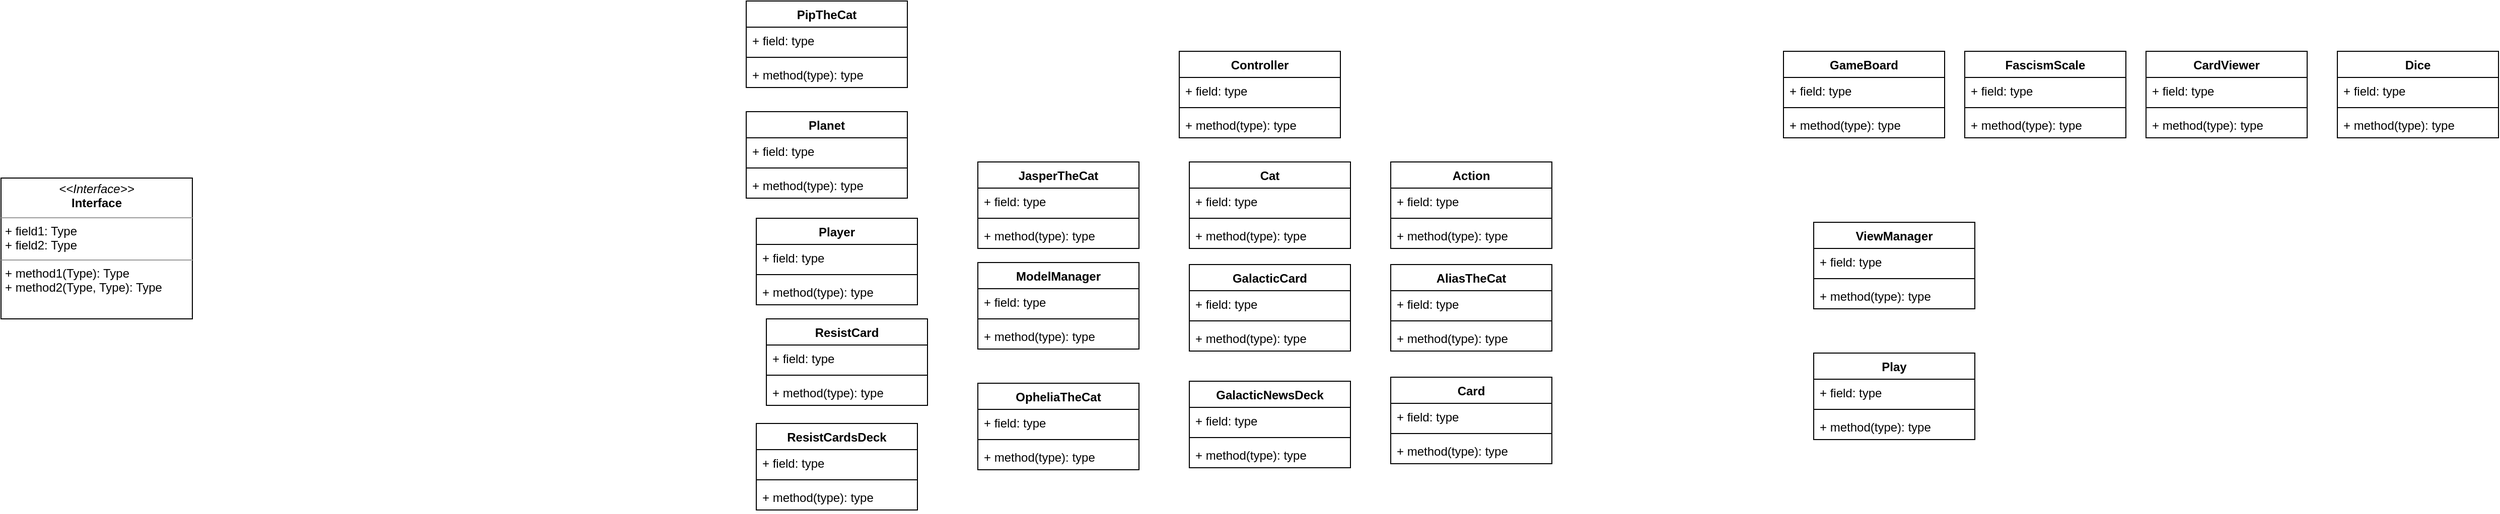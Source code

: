 <mxfile version="20.5.3" type="github">
  <diagram id="kWUGdpk_LTITHDIgR2Lf" name="Page-2">
    <mxGraphModel dx="2128" dy="539" grid="1" gridSize="10" guides="1" tooltips="1" connect="1" arrows="1" fold="1" page="1" pageScale="1" pageWidth="850" pageHeight="1100" math="0" shadow="0">
      <root>
        <mxCell id="0" />
        <mxCell id="1" parent="0" />
        <mxCell id="JQG7szLsVoPtQsITSdDX-5" value="FascismScale" style="swimlane;fontStyle=1;align=center;verticalAlign=top;childLayout=stackLayout;horizontal=1;startSize=26;horizontalStack=0;resizeParent=1;resizeParentMax=0;resizeLast=0;collapsible=1;marginBottom=0;" parent="1" vertex="1">
          <mxGeometry x="1180" y="80" width="160" height="86" as="geometry" />
        </mxCell>
        <mxCell id="JQG7szLsVoPtQsITSdDX-6" value="+ field: type" style="text;strokeColor=none;fillColor=none;align=left;verticalAlign=top;spacingLeft=4;spacingRight=4;overflow=hidden;rotatable=0;points=[[0,0.5],[1,0.5]];portConstraint=eastwest;" parent="JQG7szLsVoPtQsITSdDX-5" vertex="1">
          <mxGeometry y="26" width="160" height="26" as="geometry" />
        </mxCell>
        <mxCell id="JQG7szLsVoPtQsITSdDX-7" value="" style="line;strokeWidth=1;fillColor=none;align=left;verticalAlign=middle;spacingTop=-1;spacingLeft=3;spacingRight=3;rotatable=0;labelPosition=right;points=[];portConstraint=eastwest;strokeColor=inherit;" parent="JQG7szLsVoPtQsITSdDX-5" vertex="1">
          <mxGeometry y="52" width="160" height="8" as="geometry" />
        </mxCell>
        <mxCell id="JQG7szLsVoPtQsITSdDX-8" value="+ method(type): type" style="text;strokeColor=none;fillColor=none;align=left;verticalAlign=top;spacingLeft=4;spacingRight=4;overflow=hidden;rotatable=0;points=[[0,0.5],[1,0.5]];portConstraint=eastwest;" parent="JQG7szLsVoPtQsITSdDX-5" vertex="1">
          <mxGeometry y="60" width="160" height="26" as="geometry" />
        </mxCell>
        <mxCell id="JQG7szLsVoPtQsITSdDX-9" value="&lt;p style=&quot;margin:0px;margin-top:4px;text-align:center;&quot;&gt;&lt;i&gt;&amp;lt;&amp;lt;Interface&amp;gt;&amp;gt;&lt;/i&gt;&lt;br/&gt;&lt;b&gt;Interface&lt;/b&gt;&lt;/p&gt;&lt;hr size=&quot;1&quot;/&gt;&lt;p style=&quot;margin:0px;margin-left:4px;&quot;&gt;+ field1: Type&lt;br/&gt;+ field2: Type&lt;/p&gt;&lt;hr size=&quot;1&quot;/&gt;&lt;p style=&quot;margin:0px;margin-left:4px;&quot;&gt;+ method1(Type): Type&lt;br/&gt;+ method2(Type, Type): Type&lt;/p&gt;" style="verticalAlign=top;align=left;overflow=fill;fontSize=12;fontFamily=Helvetica;html=1;" parent="1" vertex="1">
          <mxGeometry x="-770" y="206" width="190" height="140" as="geometry" />
        </mxCell>
        <mxCell id="JQG7szLsVoPtQsITSdDX-14" value="GameBoard" style="swimlane;fontStyle=1;align=center;verticalAlign=top;childLayout=stackLayout;horizontal=1;startSize=26;horizontalStack=0;resizeParent=1;resizeParentMax=0;resizeLast=0;collapsible=1;marginBottom=0;" parent="1" vertex="1">
          <mxGeometry x="1000" y="80" width="160" height="86" as="geometry" />
        </mxCell>
        <mxCell id="JQG7szLsVoPtQsITSdDX-15" value="+ field: type" style="text;strokeColor=none;fillColor=none;align=left;verticalAlign=top;spacingLeft=4;spacingRight=4;overflow=hidden;rotatable=0;points=[[0,0.5],[1,0.5]];portConstraint=eastwest;" parent="JQG7szLsVoPtQsITSdDX-14" vertex="1">
          <mxGeometry y="26" width="160" height="26" as="geometry" />
        </mxCell>
        <mxCell id="JQG7szLsVoPtQsITSdDX-16" value="" style="line;strokeWidth=1;fillColor=none;align=left;verticalAlign=middle;spacingTop=-1;spacingLeft=3;spacingRight=3;rotatable=0;labelPosition=right;points=[];portConstraint=eastwest;strokeColor=inherit;" parent="JQG7szLsVoPtQsITSdDX-14" vertex="1">
          <mxGeometry y="52" width="160" height="8" as="geometry" />
        </mxCell>
        <mxCell id="JQG7szLsVoPtQsITSdDX-17" value="+ method(type): type" style="text;strokeColor=none;fillColor=none;align=left;verticalAlign=top;spacingLeft=4;spacingRight=4;overflow=hidden;rotatable=0;points=[[0,0.5],[1,0.5]];portConstraint=eastwest;" parent="JQG7szLsVoPtQsITSdDX-14" vertex="1">
          <mxGeometry y="60" width="160" height="26" as="geometry" />
        </mxCell>
        <mxCell id="JQG7szLsVoPtQsITSdDX-21" value="CardViewer" style="swimlane;fontStyle=1;align=center;verticalAlign=top;childLayout=stackLayout;horizontal=1;startSize=26;horizontalStack=0;resizeParent=1;resizeParentMax=0;resizeLast=0;collapsible=1;marginBottom=0;" parent="1" vertex="1">
          <mxGeometry x="1360" y="80" width="160" height="86" as="geometry" />
        </mxCell>
        <mxCell id="JQG7szLsVoPtQsITSdDX-22" value="+ field: type" style="text;strokeColor=none;fillColor=none;align=left;verticalAlign=top;spacingLeft=4;spacingRight=4;overflow=hidden;rotatable=0;points=[[0,0.5],[1,0.5]];portConstraint=eastwest;" parent="JQG7szLsVoPtQsITSdDX-21" vertex="1">
          <mxGeometry y="26" width="160" height="26" as="geometry" />
        </mxCell>
        <mxCell id="JQG7szLsVoPtQsITSdDX-23" value="" style="line;strokeWidth=1;fillColor=none;align=left;verticalAlign=middle;spacingTop=-1;spacingLeft=3;spacingRight=3;rotatable=0;labelPosition=right;points=[];portConstraint=eastwest;strokeColor=inherit;" parent="JQG7szLsVoPtQsITSdDX-21" vertex="1">
          <mxGeometry y="52" width="160" height="8" as="geometry" />
        </mxCell>
        <mxCell id="JQG7szLsVoPtQsITSdDX-24" value="+ method(type): type" style="text;strokeColor=none;fillColor=none;align=left;verticalAlign=top;spacingLeft=4;spacingRight=4;overflow=hidden;rotatable=0;points=[[0,0.5],[1,0.5]];portConstraint=eastwest;" parent="JQG7szLsVoPtQsITSdDX-21" vertex="1">
          <mxGeometry y="60" width="160" height="26" as="geometry" />
        </mxCell>
        <mxCell id="JQG7szLsVoPtQsITSdDX-25" value="Dice" style="swimlane;fontStyle=1;align=center;verticalAlign=top;childLayout=stackLayout;horizontal=1;startSize=26;horizontalStack=0;resizeParent=1;resizeParentMax=0;resizeLast=0;collapsible=1;marginBottom=0;" parent="1" vertex="1">
          <mxGeometry x="1550" y="80" width="160" height="86" as="geometry" />
        </mxCell>
        <mxCell id="JQG7szLsVoPtQsITSdDX-26" value="+ field: type" style="text;strokeColor=none;fillColor=none;align=left;verticalAlign=top;spacingLeft=4;spacingRight=4;overflow=hidden;rotatable=0;points=[[0,0.5],[1,0.5]];portConstraint=eastwest;" parent="JQG7szLsVoPtQsITSdDX-25" vertex="1">
          <mxGeometry y="26" width="160" height="26" as="geometry" />
        </mxCell>
        <mxCell id="JQG7szLsVoPtQsITSdDX-27" value="" style="line;strokeWidth=1;fillColor=none;align=left;verticalAlign=middle;spacingTop=-1;spacingLeft=3;spacingRight=3;rotatable=0;labelPosition=right;points=[];portConstraint=eastwest;strokeColor=inherit;" parent="JQG7szLsVoPtQsITSdDX-25" vertex="1">
          <mxGeometry y="52" width="160" height="8" as="geometry" />
        </mxCell>
        <mxCell id="JQG7szLsVoPtQsITSdDX-28" value="+ method(type): type" style="text;strokeColor=none;fillColor=none;align=left;verticalAlign=top;spacingLeft=4;spacingRight=4;overflow=hidden;rotatable=0;points=[[0,0.5],[1,0.5]];portConstraint=eastwest;" parent="JQG7szLsVoPtQsITSdDX-25" vertex="1">
          <mxGeometry y="60" width="160" height="26" as="geometry" />
        </mxCell>
        <mxCell id="JQG7szLsVoPtQsITSdDX-29" value="ViewManager" style="swimlane;fontStyle=1;align=center;verticalAlign=top;childLayout=stackLayout;horizontal=1;startSize=26;horizontalStack=0;resizeParent=1;resizeParentMax=0;resizeLast=0;collapsible=1;marginBottom=0;" parent="1" vertex="1">
          <mxGeometry x="1030" y="250" width="160" height="86" as="geometry" />
        </mxCell>
        <mxCell id="JQG7szLsVoPtQsITSdDX-30" value="+ field: type" style="text;strokeColor=none;fillColor=none;align=left;verticalAlign=top;spacingLeft=4;spacingRight=4;overflow=hidden;rotatable=0;points=[[0,0.5],[1,0.5]];portConstraint=eastwest;" parent="JQG7szLsVoPtQsITSdDX-29" vertex="1">
          <mxGeometry y="26" width="160" height="26" as="geometry" />
        </mxCell>
        <mxCell id="JQG7szLsVoPtQsITSdDX-31" value="" style="line;strokeWidth=1;fillColor=none;align=left;verticalAlign=middle;spacingTop=-1;spacingLeft=3;spacingRight=3;rotatable=0;labelPosition=right;points=[];portConstraint=eastwest;strokeColor=inherit;" parent="JQG7szLsVoPtQsITSdDX-29" vertex="1">
          <mxGeometry y="52" width="160" height="8" as="geometry" />
        </mxCell>
        <mxCell id="JQG7szLsVoPtQsITSdDX-32" value="+ method(type): type" style="text;strokeColor=none;fillColor=none;align=left;verticalAlign=top;spacingLeft=4;spacingRight=4;overflow=hidden;rotatable=0;points=[[0,0.5],[1,0.5]];portConstraint=eastwest;" parent="JQG7szLsVoPtQsITSdDX-29" vertex="1">
          <mxGeometry y="60" width="160" height="26" as="geometry" />
        </mxCell>
        <mxCell id="JQG7szLsVoPtQsITSdDX-33" value="Play" style="swimlane;fontStyle=1;align=center;verticalAlign=top;childLayout=stackLayout;horizontal=1;startSize=26;horizontalStack=0;resizeParent=1;resizeParentMax=0;resizeLast=0;collapsible=1;marginBottom=0;" parent="1" vertex="1">
          <mxGeometry x="1030" y="380" width="160" height="86" as="geometry" />
        </mxCell>
        <mxCell id="JQG7szLsVoPtQsITSdDX-34" value="+ field: type" style="text;strokeColor=none;fillColor=none;align=left;verticalAlign=top;spacingLeft=4;spacingRight=4;overflow=hidden;rotatable=0;points=[[0,0.5],[1,0.5]];portConstraint=eastwest;" parent="JQG7szLsVoPtQsITSdDX-33" vertex="1">
          <mxGeometry y="26" width="160" height="26" as="geometry" />
        </mxCell>
        <mxCell id="JQG7szLsVoPtQsITSdDX-35" value="" style="line;strokeWidth=1;fillColor=none;align=left;verticalAlign=middle;spacingTop=-1;spacingLeft=3;spacingRight=3;rotatable=0;labelPosition=right;points=[];portConstraint=eastwest;strokeColor=inherit;" parent="JQG7szLsVoPtQsITSdDX-33" vertex="1">
          <mxGeometry y="52" width="160" height="8" as="geometry" />
        </mxCell>
        <mxCell id="JQG7szLsVoPtQsITSdDX-36" value="+ method(type): type" style="text;strokeColor=none;fillColor=none;align=left;verticalAlign=top;spacingLeft=4;spacingRight=4;overflow=hidden;rotatable=0;points=[[0,0.5],[1,0.5]];portConstraint=eastwest;" parent="JQG7szLsVoPtQsITSdDX-33" vertex="1">
          <mxGeometry y="60" width="160" height="26" as="geometry" />
        </mxCell>
        <mxCell id="JQG7szLsVoPtQsITSdDX-37" value="Controller" style="swimlane;fontStyle=1;align=center;verticalAlign=top;childLayout=stackLayout;horizontal=1;startSize=26;horizontalStack=0;resizeParent=1;resizeParentMax=0;resizeLast=0;collapsible=1;marginBottom=0;" parent="1" vertex="1">
          <mxGeometry x="400" y="80" width="160" height="86" as="geometry" />
        </mxCell>
        <mxCell id="JQG7szLsVoPtQsITSdDX-38" value="+ field: type" style="text;strokeColor=none;fillColor=none;align=left;verticalAlign=top;spacingLeft=4;spacingRight=4;overflow=hidden;rotatable=0;points=[[0,0.5],[1,0.5]];portConstraint=eastwest;" parent="JQG7szLsVoPtQsITSdDX-37" vertex="1">
          <mxGeometry y="26" width="160" height="26" as="geometry" />
        </mxCell>
        <mxCell id="JQG7szLsVoPtQsITSdDX-39" value="" style="line;strokeWidth=1;fillColor=none;align=left;verticalAlign=middle;spacingTop=-1;spacingLeft=3;spacingRight=3;rotatable=0;labelPosition=right;points=[];portConstraint=eastwest;strokeColor=inherit;" parent="JQG7szLsVoPtQsITSdDX-37" vertex="1">
          <mxGeometry y="52" width="160" height="8" as="geometry" />
        </mxCell>
        <mxCell id="JQG7szLsVoPtQsITSdDX-40" value="+ method(type): type" style="text;strokeColor=none;fillColor=none;align=left;verticalAlign=top;spacingLeft=4;spacingRight=4;overflow=hidden;rotatable=0;points=[[0,0.5],[1,0.5]];portConstraint=eastwest;" parent="JQG7szLsVoPtQsITSdDX-37" vertex="1">
          <mxGeometry y="60" width="160" height="26" as="geometry" />
        </mxCell>
        <mxCell id="JQG7szLsVoPtQsITSdDX-41" value="ModelManager" style="swimlane;fontStyle=1;align=center;verticalAlign=top;childLayout=stackLayout;horizontal=1;startSize=26;horizontalStack=0;resizeParent=1;resizeParentMax=0;resizeLast=0;collapsible=1;marginBottom=0;" parent="1" vertex="1">
          <mxGeometry x="200" y="290" width="160" height="86" as="geometry" />
        </mxCell>
        <mxCell id="JQG7szLsVoPtQsITSdDX-42" value="+ field: type" style="text;strokeColor=none;fillColor=none;align=left;verticalAlign=top;spacingLeft=4;spacingRight=4;overflow=hidden;rotatable=0;points=[[0,0.5],[1,0.5]];portConstraint=eastwest;" parent="JQG7szLsVoPtQsITSdDX-41" vertex="1">
          <mxGeometry y="26" width="160" height="26" as="geometry" />
        </mxCell>
        <mxCell id="JQG7szLsVoPtQsITSdDX-43" value="" style="line;strokeWidth=1;fillColor=none;align=left;verticalAlign=middle;spacingTop=-1;spacingLeft=3;spacingRight=3;rotatable=0;labelPosition=right;points=[];portConstraint=eastwest;strokeColor=inherit;" parent="JQG7szLsVoPtQsITSdDX-41" vertex="1">
          <mxGeometry y="52" width="160" height="8" as="geometry" />
        </mxCell>
        <mxCell id="JQG7szLsVoPtQsITSdDX-44" value="+ method(type): type" style="text;strokeColor=none;fillColor=none;align=left;verticalAlign=top;spacingLeft=4;spacingRight=4;overflow=hidden;rotatable=0;points=[[0,0.5],[1,0.5]];portConstraint=eastwest;" parent="JQG7szLsVoPtQsITSdDX-41" vertex="1">
          <mxGeometry y="60" width="160" height="26" as="geometry" />
        </mxCell>
        <mxCell id="JQG7szLsVoPtQsITSdDX-45" value="JasperTheCat" style="swimlane;fontStyle=1;align=center;verticalAlign=top;childLayout=stackLayout;horizontal=1;startSize=26;horizontalStack=0;resizeParent=1;resizeParentMax=0;resizeLast=0;collapsible=1;marginBottom=0;" parent="1" vertex="1">
          <mxGeometry x="200" y="190" width="160" height="86" as="geometry" />
        </mxCell>
        <mxCell id="JQG7szLsVoPtQsITSdDX-46" value="+ field: type" style="text;strokeColor=none;fillColor=none;align=left;verticalAlign=top;spacingLeft=4;spacingRight=4;overflow=hidden;rotatable=0;points=[[0,0.5],[1,0.5]];portConstraint=eastwest;" parent="JQG7szLsVoPtQsITSdDX-45" vertex="1">
          <mxGeometry y="26" width="160" height="26" as="geometry" />
        </mxCell>
        <mxCell id="JQG7szLsVoPtQsITSdDX-47" value="" style="line;strokeWidth=1;fillColor=none;align=left;verticalAlign=middle;spacingTop=-1;spacingLeft=3;spacingRight=3;rotatable=0;labelPosition=right;points=[];portConstraint=eastwest;strokeColor=inherit;" parent="JQG7szLsVoPtQsITSdDX-45" vertex="1">
          <mxGeometry y="52" width="160" height="8" as="geometry" />
        </mxCell>
        <mxCell id="JQG7szLsVoPtQsITSdDX-48" value="+ method(type): type" style="text;strokeColor=none;fillColor=none;align=left;verticalAlign=top;spacingLeft=4;spacingRight=4;overflow=hidden;rotatable=0;points=[[0,0.5],[1,0.5]];portConstraint=eastwest;" parent="JQG7szLsVoPtQsITSdDX-45" vertex="1">
          <mxGeometry y="60" width="160" height="26" as="geometry" />
        </mxCell>
        <mxCell id="JQG7szLsVoPtQsITSdDX-49" value="Action" style="swimlane;fontStyle=1;align=center;verticalAlign=top;childLayout=stackLayout;horizontal=1;startSize=26;horizontalStack=0;resizeParent=1;resizeParentMax=0;resizeLast=0;collapsible=1;marginBottom=0;" parent="1" vertex="1">
          <mxGeometry x="610" y="190" width="160" height="86" as="geometry" />
        </mxCell>
        <mxCell id="JQG7szLsVoPtQsITSdDX-50" value="+ field: type" style="text;strokeColor=none;fillColor=none;align=left;verticalAlign=top;spacingLeft=4;spacingRight=4;overflow=hidden;rotatable=0;points=[[0,0.5],[1,0.5]];portConstraint=eastwest;" parent="JQG7szLsVoPtQsITSdDX-49" vertex="1">
          <mxGeometry y="26" width="160" height="26" as="geometry" />
        </mxCell>
        <mxCell id="JQG7szLsVoPtQsITSdDX-51" value="" style="line;strokeWidth=1;fillColor=none;align=left;verticalAlign=middle;spacingTop=-1;spacingLeft=3;spacingRight=3;rotatable=0;labelPosition=right;points=[];portConstraint=eastwest;strokeColor=inherit;" parent="JQG7szLsVoPtQsITSdDX-49" vertex="1">
          <mxGeometry y="52" width="160" height="8" as="geometry" />
        </mxCell>
        <mxCell id="JQG7szLsVoPtQsITSdDX-52" value="+ method(type): type" style="text;strokeColor=none;fillColor=none;align=left;verticalAlign=top;spacingLeft=4;spacingRight=4;overflow=hidden;rotatable=0;points=[[0,0.5],[1,0.5]];portConstraint=eastwest;" parent="JQG7szLsVoPtQsITSdDX-49" vertex="1">
          <mxGeometry y="60" width="160" height="26" as="geometry" />
        </mxCell>
        <mxCell id="JQG7szLsVoPtQsITSdDX-53" value="OpheliaTheCat" style="swimlane;fontStyle=1;align=center;verticalAlign=top;childLayout=stackLayout;horizontal=1;startSize=26;horizontalStack=0;resizeParent=1;resizeParentMax=0;resizeLast=0;collapsible=1;marginBottom=0;" parent="1" vertex="1">
          <mxGeometry x="200" y="410" width="160" height="86" as="geometry" />
        </mxCell>
        <mxCell id="JQG7szLsVoPtQsITSdDX-54" value="+ field: type" style="text;strokeColor=none;fillColor=none;align=left;verticalAlign=top;spacingLeft=4;spacingRight=4;overflow=hidden;rotatable=0;points=[[0,0.5],[1,0.5]];portConstraint=eastwest;" parent="JQG7szLsVoPtQsITSdDX-53" vertex="1">
          <mxGeometry y="26" width="160" height="26" as="geometry" />
        </mxCell>
        <mxCell id="JQG7szLsVoPtQsITSdDX-55" value="" style="line;strokeWidth=1;fillColor=none;align=left;verticalAlign=middle;spacingTop=-1;spacingLeft=3;spacingRight=3;rotatable=0;labelPosition=right;points=[];portConstraint=eastwest;strokeColor=inherit;" parent="JQG7szLsVoPtQsITSdDX-53" vertex="1">
          <mxGeometry y="52" width="160" height="8" as="geometry" />
        </mxCell>
        <mxCell id="JQG7szLsVoPtQsITSdDX-56" value="+ method(type): type" style="text;strokeColor=none;fillColor=none;align=left;verticalAlign=top;spacingLeft=4;spacingRight=4;overflow=hidden;rotatable=0;points=[[0,0.5],[1,0.5]];portConstraint=eastwest;" parent="JQG7szLsVoPtQsITSdDX-53" vertex="1">
          <mxGeometry y="60" width="160" height="26" as="geometry" />
        </mxCell>
        <mxCell id="JQG7szLsVoPtQsITSdDX-57" value="Cat" style="swimlane;fontStyle=1;align=center;verticalAlign=top;childLayout=stackLayout;horizontal=1;startSize=26;horizontalStack=0;resizeParent=1;resizeParentMax=0;resizeLast=0;collapsible=1;marginBottom=0;" parent="1" vertex="1">
          <mxGeometry x="410" y="190" width="160" height="86" as="geometry" />
        </mxCell>
        <mxCell id="JQG7szLsVoPtQsITSdDX-58" value="+ field: type" style="text;strokeColor=none;fillColor=none;align=left;verticalAlign=top;spacingLeft=4;spacingRight=4;overflow=hidden;rotatable=0;points=[[0,0.5],[1,0.5]];portConstraint=eastwest;" parent="JQG7szLsVoPtQsITSdDX-57" vertex="1">
          <mxGeometry y="26" width="160" height="26" as="geometry" />
        </mxCell>
        <mxCell id="JQG7szLsVoPtQsITSdDX-59" value="" style="line;strokeWidth=1;fillColor=none;align=left;verticalAlign=middle;spacingTop=-1;spacingLeft=3;spacingRight=3;rotatable=0;labelPosition=right;points=[];portConstraint=eastwest;strokeColor=inherit;" parent="JQG7szLsVoPtQsITSdDX-57" vertex="1">
          <mxGeometry y="52" width="160" height="8" as="geometry" />
        </mxCell>
        <mxCell id="JQG7szLsVoPtQsITSdDX-60" value="+ method(type): type" style="text;strokeColor=none;fillColor=none;align=left;verticalAlign=top;spacingLeft=4;spacingRight=4;overflow=hidden;rotatable=0;points=[[0,0.5],[1,0.5]];portConstraint=eastwest;" parent="JQG7szLsVoPtQsITSdDX-57" vertex="1">
          <mxGeometry y="60" width="160" height="26" as="geometry" />
        </mxCell>
        <mxCell id="JQG7szLsVoPtQsITSdDX-61" value="GalacticCard" style="swimlane;fontStyle=1;align=center;verticalAlign=top;childLayout=stackLayout;horizontal=1;startSize=26;horizontalStack=0;resizeParent=1;resizeParentMax=0;resizeLast=0;collapsible=1;marginBottom=0;" parent="1" vertex="1">
          <mxGeometry x="410" y="292" width="160" height="86" as="geometry" />
        </mxCell>
        <mxCell id="JQG7szLsVoPtQsITSdDX-62" value="+ field: type" style="text;strokeColor=none;fillColor=none;align=left;verticalAlign=top;spacingLeft=4;spacingRight=4;overflow=hidden;rotatable=0;points=[[0,0.5],[1,0.5]];portConstraint=eastwest;" parent="JQG7szLsVoPtQsITSdDX-61" vertex="1">
          <mxGeometry y="26" width="160" height="26" as="geometry" />
        </mxCell>
        <mxCell id="JQG7szLsVoPtQsITSdDX-63" value="" style="line;strokeWidth=1;fillColor=none;align=left;verticalAlign=middle;spacingTop=-1;spacingLeft=3;spacingRight=3;rotatable=0;labelPosition=right;points=[];portConstraint=eastwest;strokeColor=inherit;" parent="JQG7szLsVoPtQsITSdDX-61" vertex="1">
          <mxGeometry y="52" width="160" height="8" as="geometry" />
        </mxCell>
        <mxCell id="JQG7szLsVoPtQsITSdDX-64" value="+ method(type): type" style="text;strokeColor=none;fillColor=none;align=left;verticalAlign=top;spacingLeft=4;spacingRight=4;overflow=hidden;rotatable=0;points=[[0,0.5],[1,0.5]];portConstraint=eastwest;" parent="JQG7szLsVoPtQsITSdDX-61" vertex="1">
          <mxGeometry y="60" width="160" height="26" as="geometry" />
        </mxCell>
        <mxCell id="JQG7szLsVoPtQsITSdDX-65" value="GalacticNewsDeck" style="swimlane;fontStyle=1;align=center;verticalAlign=top;childLayout=stackLayout;horizontal=1;startSize=26;horizontalStack=0;resizeParent=1;resizeParentMax=0;resizeLast=0;collapsible=1;marginBottom=0;" parent="1" vertex="1">
          <mxGeometry x="410" y="408" width="160" height="86" as="geometry" />
        </mxCell>
        <mxCell id="JQG7szLsVoPtQsITSdDX-66" value="+ field: type" style="text;strokeColor=none;fillColor=none;align=left;verticalAlign=top;spacingLeft=4;spacingRight=4;overflow=hidden;rotatable=0;points=[[0,0.5],[1,0.5]];portConstraint=eastwest;" parent="JQG7szLsVoPtQsITSdDX-65" vertex="1">
          <mxGeometry y="26" width="160" height="26" as="geometry" />
        </mxCell>
        <mxCell id="JQG7szLsVoPtQsITSdDX-67" value="" style="line;strokeWidth=1;fillColor=none;align=left;verticalAlign=middle;spacingTop=-1;spacingLeft=3;spacingRight=3;rotatable=0;labelPosition=right;points=[];portConstraint=eastwest;strokeColor=inherit;" parent="JQG7szLsVoPtQsITSdDX-65" vertex="1">
          <mxGeometry y="52" width="160" height="8" as="geometry" />
        </mxCell>
        <mxCell id="JQG7szLsVoPtQsITSdDX-68" value="+ method(type): type" style="text;strokeColor=none;fillColor=none;align=left;verticalAlign=top;spacingLeft=4;spacingRight=4;overflow=hidden;rotatable=0;points=[[0,0.5],[1,0.5]];portConstraint=eastwest;" parent="JQG7szLsVoPtQsITSdDX-65" vertex="1">
          <mxGeometry y="60" width="160" height="26" as="geometry" />
        </mxCell>
        <mxCell id="JQG7szLsVoPtQsITSdDX-69" value="AliasTheCat" style="swimlane;fontStyle=1;align=center;verticalAlign=top;childLayout=stackLayout;horizontal=1;startSize=26;horizontalStack=0;resizeParent=1;resizeParentMax=0;resizeLast=0;collapsible=1;marginBottom=0;" parent="1" vertex="1">
          <mxGeometry x="610" y="292" width="160" height="86" as="geometry" />
        </mxCell>
        <mxCell id="JQG7szLsVoPtQsITSdDX-70" value="+ field: type" style="text;strokeColor=none;fillColor=none;align=left;verticalAlign=top;spacingLeft=4;spacingRight=4;overflow=hidden;rotatable=0;points=[[0,0.5],[1,0.5]];portConstraint=eastwest;" parent="JQG7szLsVoPtQsITSdDX-69" vertex="1">
          <mxGeometry y="26" width="160" height="26" as="geometry" />
        </mxCell>
        <mxCell id="JQG7szLsVoPtQsITSdDX-71" value="" style="line;strokeWidth=1;fillColor=none;align=left;verticalAlign=middle;spacingTop=-1;spacingLeft=3;spacingRight=3;rotatable=0;labelPosition=right;points=[];portConstraint=eastwest;strokeColor=inherit;" parent="JQG7szLsVoPtQsITSdDX-69" vertex="1">
          <mxGeometry y="52" width="160" height="8" as="geometry" />
        </mxCell>
        <mxCell id="JQG7szLsVoPtQsITSdDX-72" value="+ method(type): type" style="text;strokeColor=none;fillColor=none;align=left;verticalAlign=top;spacingLeft=4;spacingRight=4;overflow=hidden;rotatable=0;points=[[0,0.5],[1,0.5]];portConstraint=eastwest;" parent="JQG7szLsVoPtQsITSdDX-69" vertex="1">
          <mxGeometry y="60" width="160" height="26" as="geometry" />
        </mxCell>
        <mxCell id="JQG7szLsVoPtQsITSdDX-73" value="Card" style="swimlane;fontStyle=1;align=center;verticalAlign=top;childLayout=stackLayout;horizontal=1;startSize=26;horizontalStack=0;resizeParent=1;resizeParentMax=0;resizeLast=0;collapsible=1;marginBottom=0;" parent="1" vertex="1">
          <mxGeometry x="610" y="404" width="160" height="86" as="geometry" />
        </mxCell>
        <mxCell id="JQG7szLsVoPtQsITSdDX-74" value="+ field: type" style="text;strokeColor=none;fillColor=none;align=left;verticalAlign=top;spacingLeft=4;spacingRight=4;overflow=hidden;rotatable=0;points=[[0,0.5],[1,0.5]];portConstraint=eastwest;" parent="JQG7szLsVoPtQsITSdDX-73" vertex="1">
          <mxGeometry y="26" width="160" height="26" as="geometry" />
        </mxCell>
        <mxCell id="JQG7szLsVoPtQsITSdDX-75" value="" style="line;strokeWidth=1;fillColor=none;align=left;verticalAlign=middle;spacingTop=-1;spacingLeft=3;spacingRight=3;rotatable=0;labelPosition=right;points=[];portConstraint=eastwest;strokeColor=inherit;" parent="JQG7szLsVoPtQsITSdDX-73" vertex="1">
          <mxGeometry y="52" width="160" height="8" as="geometry" />
        </mxCell>
        <mxCell id="JQG7szLsVoPtQsITSdDX-76" value="+ method(type): type" style="text;strokeColor=none;fillColor=none;align=left;verticalAlign=top;spacingLeft=4;spacingRight=4;overflow=hidden;rotatable=0;points=[[0,0.5],[1,0.5]];portConstraint=eastwest;" parent="JQG7szLsVoPtQsITSdDX-73" vertex="1">
          <mxGeometry y="60" width="160" height="26" as="geometry" />
        </mxCell>
        <mxCell id="JQG7szLsVoPtQsITSdDX-77" value="PipTheCat" style="swimlane;fontStyle=1;align=center;verticalAlign=top;childLayout=stackLayout;horizontal=1;startSize=26;horizontalStack=0;resizeParent=1;resizeParentMax=0;resizeLast=0;collapsible=1;marginBottom=0;" parent="1" vertex="1">
          <mxGeometry x="-30" y="30" width="160" height="86" as="geometry" />
        </mxCell>
        <mxCell id="JQG7szLsVoPtQsITSdDX-78" value="+ field: type" style="text;strokeColor=none;fillColor=none;align=left;verticalAlign=top;spacingLeft=4;spacingRight=4;overflow=hidden;rotatable=0;points=[[0,0.5],[1,0.5]];portConstraint=eastwest;" parent="JQG7szLsVoPtQsITSdDX-77" vertex="1">
          <mxGeometry y="26" width="160" height="26" as="geometry" />
        </mxCell>
        <mxCell id="JQG7szLsVoPtQsITSdDX-79" value="" style="line;strokeWidth=1;fillColor=none;align=left;verticalAlign=middle;spacingTop=-1;spacingLeft=3;spacingRight=3;rotatable=0;labelPosition=right;points=[];portConstraint=eastwest;strokeColor=inherit;" parent="JQG7szLsVoPtQsITSdDX-77" vertex="1">
          <mxGeometry y="52" width="160" height="8" as="geometry" />
        </mxCell>
        <mxCell id="JQG7szLsVoPtQsITSdDX-80" value="+ method(type): type" style="text;strokeColor=none;fillColor=none;align=left;verticalAlign=top;spacingLeft=4;spacingRight=4;overflow=hidden;rotatable=0;points=[[0,0.5],[1,0.5]];portConstraint=eastwest;" parent="JQG7szLsVoPtQsITSdDX-77" vertex="1">
          <mxGeometry y="60" width="160" height="26" as="geometry" />
        </mxCell>
        <mxCell id="JQG7szLsVoPtQsITSdDX-81" value="Planet" style="swimlane;fontStyle=1;align=center;verticalAlign=top;childLayout=stackLayout;horizontal=1;startSize=26;horizontalStack=0;resizeParent=1;resizeParentMax=0;resizeLast=0;collapsible=1;marginBottom=0;" parent="1" vertex="1">
          <mxGeometry x="-30" y="140" width="160" height="86" as="geometry" />
        </mxCell>
        <mxCell id="JQG7szLsVoPtQsITSdDX-82" value="+ field: type" style="text;strokeColor=none;fillColor=none;align=left;verticalAlign=top;spacingLeft=4;spacingRight=4;overflow=hidden;rotatable=0;points=[[0,0.5],[1,0.5]];portConstraint=eastwest;" parent="JQG7szLsVoPtQsITSdDX-81" vertex="1">
          <mxGeometry y="26" width="160" height="26" as="geometry" />
        </mxCell>
        <mxCell id="JQG7szLsVoPtQsITSdDX-83" value="" style="line;strokeWidth=1;fillColor=none;align=left;verticalAlign=middle;spacingTop=-1;spacingLeft=3;spacingRight=3;rotatable=0;labelPosition=right;points=[];portConstraint=eastwest;strokeColor=inherit;" parent="JQG7szLsVoPtQsITSdDX-81" vertex="1">
          <mxGeometry y="52" width="160" height="8" as="geometry" />
        </mxCell>
        <mxCell id="JQG7szLsVoPtQsITSdDX-84" value="+ method(type): type" style="text;strokeColor=none;fillColor=none;align=left;verticalAlign=top;spacingLeft=4;spacingRight=4;overflow=hidden;rotatable=0;points=[[0,0.5],[1,0.5]];portConstraint=eastwest;" parent="JQG7szLsVoPtQsITSdDX-81" vertex="1">
          <mxGeometry y="60" width="160" height="26" as="geometry" />
        </mxCell>
        <mxCell id="JQG7szLsVoPtQsITSdDX-85" value="Player" style="swimlane;fontStyle=1;align=center;verticalAlign=top;childLayout=stackLayout;horizontal=1;startSize=26;horizontalStack=0;resizeParent=1;resizeParentMax=0;resizeLast=0;collapsible=1;marginBottom=0;" parent="1" vertex="1">
          <mxGeometry x="-20" y="246" width="160" height="86" as="geometry" />
        </mxCell>
        <mxCell id="JQG7szLsVoPtQsITSdDX-86" value="+ field: type" style="text;strokeColor=none;fillColor=none;align=left;verticalAlign=top;spacingLeft=4;spacingRight=4;overflow=hidden;rotatable=0;points=[[0,0.5],[1,0.5]];portConstraint=eastwest;" parent="JQG7szLsVoPtQsITSdDX-85" vertex="1">
          <mxGeometry y="26" width="160" height="26" as="geometry" />
        </mxCell>
        <mxCell id="JQG7szLsVoPtQsITSdDX-87" value="" style="line;strokeWidth=1;fillColor=none;align=left;verticalAlign=middle;spacingTop=-1;spacingLeft=3;spacingRight=3;rotatable=0;labelPosition=right;points=[];portConstraint=eastwest;strokeColor=inherit;" parent="JQG7szLsVoPtQsITSdDX-85" vertex="1">
          <mxGeometry y="52" width="160" height="8" as="geometry" />
        </mxCell>
        <mxCell id="JQG7szLsVoPtQsITSdDX-88" value="+ method(type): type" style="text;strokeColor=none;fillColor=none;align=left;verticalAlign=top;spacingLeft=4;spacingRight=4;overflow=hidden;rotatable=0;points=[[0,0.5],[1,0.5]];portConstraint=eastwest;" parent="JQG7szLsVoPtQsITSdDX-85" vertex="1">
          <mxGeometry y="60" width="160" height="26" as="geometry" />
        </mxCell>
        <mxCell id="JQG7szLsVoPtQsITSdDX-89" value="ResistCard" style="swimlane;fontStyle=1;align=center;verticalAlign=top;childLayout=stackLayout;horizontal=1;startSize=26;horizontalStack=0;resizeParent=1;resizeParentMax=0;resizeLast=0;collapsible=1;marginBottom=0;" parent="1" vertex="1">
          <mxGeometry x="-10" y="346" width="160" height="86" as="geometry" />
        </mxCell>
        <mxCell id="JQG7szLsVoPtQsITSdDX-90" value="+ field: type" style="text;strokeColor=none;fillColor=none;align=left;verticalAlign=top;spacingLeft=4;spacingRight=4;overflow=hidden;rotatable=0;points=[[0,0.5],[1,0.5]];portConstraint=eastwest;" parent="JQG7szLsVoPtQsITSdDX-89" vertex="1">
          <mxGeometry y="26" width="160" height="26" as="geometry" />
        </mxCell>
        <mxCell id="JQG7szLsVoPtQsITSdDX-91" value="" style="line;strokeWidth=1;fillColor=none;align=left;verticalAlign=middle;spacingTop=-1;spacingLeft=3;spacingRight=3;rotatable=0;labelPosition=right;points=[];portConstraint=eastwest;strokeColor=inherit;" parent="JQG7szLsVoPtQsITSdDX-89" vertex="1">
          <mxGeometry y="52" width="160" height="8" as="geometry" />
        </mxCell>
        <mxCell id="JQG7szLsVoPtQsITSdDX-92" value="+ method(type): type" style="text;strokeColor=none;fillColor=none;align=left;verticalAlign=top;spacingLeft=4;spacingRight=4;overflow=hidden;rotatable=0;points=[[0,0.5],[1,0.5]];portConstraint=eastwest;" parent="JQG7szLsVoPtQsITSdDX-89" vertex="1">
          <mxGeometry y="60" width="160" height="26" as="geometry" />
        </mxCell>
        <mxCell id="JQG7szLsVoPtQsITSdDX-93" value="ResistCardsDeck" style="swimlane;fontStyle=1;align=center;verticalAlign=top;childLayout=stackLayout;horizontal=1;startSize=26;horizontalStack=0;resizeParent=1;resizeParentMax=0;resizeLast=0;collapsible=1;marginBottom=0;" parent="1" vertex="1">
          <mxGeometry x="-20" y="450" width="160" height="86" as="geometry" />
        </mxCell>
        <mxCell id="JQG7szLsVoPtQsITSdDX-94" value="+ field: type" style="text;strokeColor=none;fillColor=none;align=left;verticalAlign=top;spacingLeft=4;spacingRight=4;overflow=hidden;rotatable=0;points=[[0,0.5],[1,0.5]];portConstraint=eastwest;" parent="JQG7szLsVoPtQsITSdDX-93" vertex="1">
          <mxGeometry y="26" width="160" height="26" as="geometry" />
        </mxCell>
        <mxCell id="JQG7szLsVoPtQsITSdDX-95" value="" style="line;strokeWidth=1;fillColor=none;align=left;verticalAlign=middle;spacingTop=-1;spacingLeft=3;spacingRight=3;rotatable=0;labelPosition=right;points=[];portConstraint=eastwest;strokeColor=inherit;" parent="JQG7szLsVoPtQsITSdDX-93" vertex="1">
          <mxGeometry y="52" width="160" height="8" as="geometry" />
        </mxCell>
        <mxCell id="JQG7szLsVoPtQsITSdDX-96" value="+ method(type): type" style="text;strokeColor=none;fillColor=none;align=left;verticalAlign=top;spacingLeft=4;spacingRight=4;overflow=hidden;rotatable=0;points=[[0,0.5],[1,0.5]];portConstraint=eastwest;" parent="JQG7szLsVoPtQsITSdDX-93" vertex="1">
          <mxGeometry y="60" width="160" height="26" as="geometry" />
        </mxCell>
      </root>
    </mxGraphModel>
  </diagram>
</mxfile>
